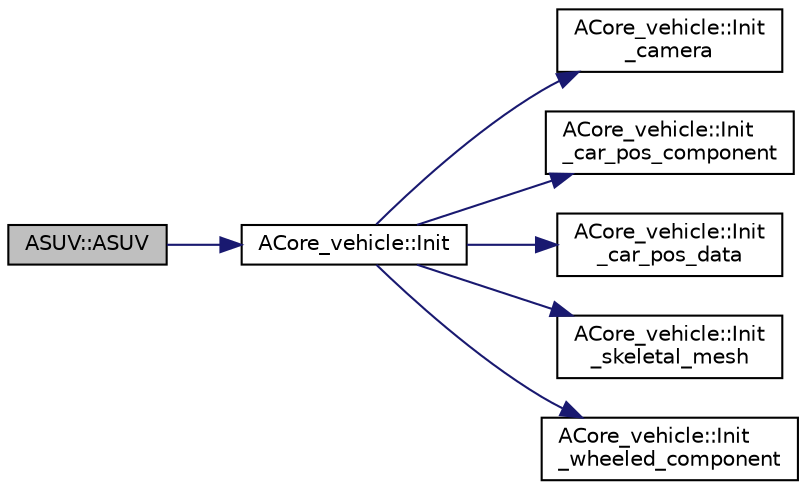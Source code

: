 digraph "ASUV::ASUV"
{
 // LATEX_PDF_SIZE
  edge [fontname="Helvetica",fontsize="10",labelfontname="Helvetica",labelfontsize="10"];
  node [fontname="Helvetica",fontsize="10",shape=record];
  rankdir="LR";
  Node1 [label="ASUV::ASUV",height=0.2,width=0.4,color="black", fillcolor="grey75", style="filled", fontcolor="black",tooltip=" "];
  Node1 -> Node2 [color="midnightblue",fontsize="10",style="solid",fontname="Helvetica"];
  Node2 [label="ACore_vehicle::Init",height=0.2,width=0.4,color="black", fillcolor="white", style="filled",URL="$class_a_core__vehicle.html#ac8216aa437b1c28cba6f88a5ece06a20",tooltip="차량 종류에 따라 초기화"];
  Node2 -> Node3 [color="midnightblue",fontsize="10",style="solid",fontname="Helvetica"];
  Node3 [label="ACore_vehicle::Init\l_camera",height=0.2,width=0.4,color="black", fillcolor="white", style="filled",URL="$class_a_core__vehicle.html#a94463cecf3e4be14978df971e99c442d",tooltip="카메라 컴포넌트 초기화"];
  Node2 -> Node4 [color="midnightblue",fontsize="10",style="solid",fontname="Helvetica"];
  Node4 [label="ACore_vehicle::Init\l_car_pos_component",height=0.2,width=0.4,color="black", fillcolor="white", style="filled",URL="$class_a_core__vehicle.html#a6272a2c5dbe08aab73822ed9185c5ea2",tooltip=" "];
  Node2 -> Node5 [color="midnightblue",fontsize="10",style="solid",fontname="Helvetica"];
  Node5 [label="ACore_vehicle::Init\l_car_pos_data",height=0.2,width=0.4,color="black", fillcolor="white", style="filled",URL="$class_a_core__vehicle.html#a3f0aeaed9e81e356d560b46532ed7312",tooltip="자동차 문짝 및 좌석 위치 초기화"];
  Node2 -> Node6 [color="midnightblue",fontsize="10",style="solid",fontname="Helvetica"];
  Node6 [label="ACore_vehicle::Init\l_skeletal_mesh",height=0.2,width=0.4,color="black", fillcolor="white", style="filled",URL="$class_a_core__vehicle.html#a6729095072ee512814c21356b5751bd1",tooltip="차량 메시 초기화"];
  Node2 -> Node7 [color="midnightblue",fontsize="10",style="solid",fontname="Helvetica"];
  Node7 [label="ACore_vehicle::Init\l_wheeled_component",height=0.2,width=0.4,color="black", fillcolor="white", style="filled",URL="$class_a_core__vehicle.html#aaa5be8e81b3b2cf9db11e25bd747ae85",tooltip="차량 바퀴 컴포넌트 초기화"];
}
